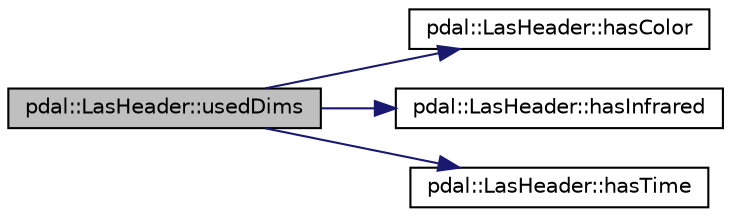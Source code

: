 digraph "pdal::LasHeader::usedDims"
{
  edge [fontname="Helvetica",fontsize="10",labelfontname="Helvetica",labelfontsize="10"];
  node [fontname="Helvetica",fontsize="10",shape=record];
  rankdir="LR";
  Node1 [label="pdal::LasHeader::usedDims",height=0.2,width=0.4,color="black", fillcolor="grey75", style="filled", fontcolor="black"];
  Node1 -> Node2 [color="midnightblue",fontsize="10",style="solid",fontname="Helvetica"];
  Node2 [label="pdal::LasHeader::hasColor",height=0.2,width=0.4,color="black", fillcolor="white", style="filled",URL="$classpdal_1_1LasHeader.html#a6d71059a21e0f08aed6088e92d695739"];
  Node1 -> Node3 [color="midnightblue",fontsize="10",style="solid",fontname="Helvetica"];
  Node3 [label="pdal::LasHeader::hasInfrared",height=0.2,width=0.4,color="black", fillcolor="white", style="filled",URL="$classpdal_1_1LasHeader.html#a2dd619414561b16f228517640975ed00"];
  Node1 -> Node4 [color="midnightblue",fontsize="10",style="solid",fontname="Helvetica"];
  Node4 [label="pdal::LasHeader::hasTime",height=0.2,width=0.4,color="black", fillcolor="white", style="filled",URL="$classpdal_1_1LasHeader.html#a3ad638058d53aca409dadb2b201c23d2"];
}

